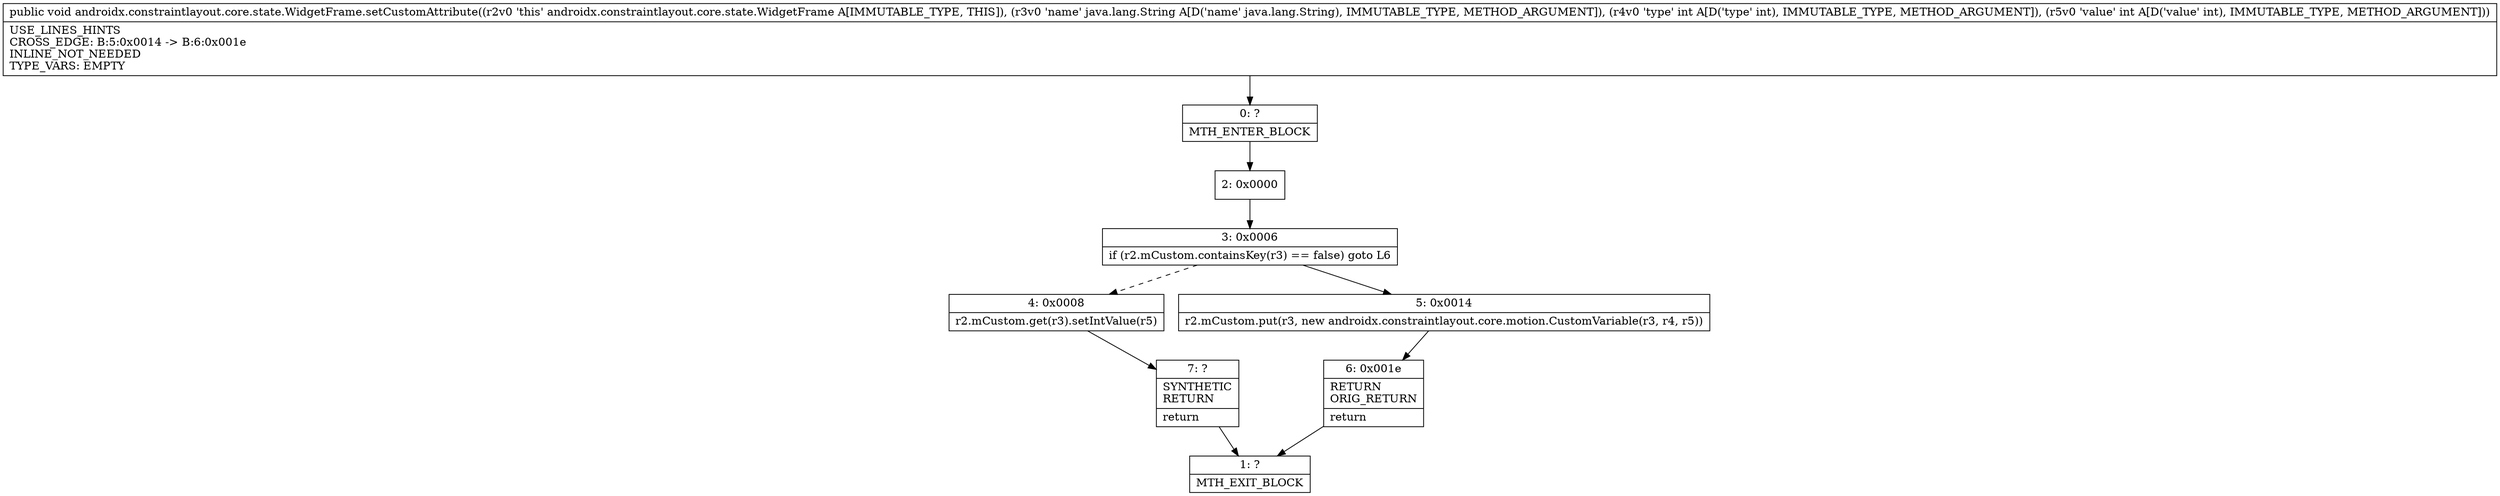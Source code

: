 digraph "CFG forandroidx.constraintlayout.core.state.WidgetFrame.setCustomAttribute(Ljava\/lang\/String;II)V" {
Node_0 [shape=record,label="{0\:\ ?|MTH_ENTER_BLOCK\l}"];
Node_2 [shape=record,label="{2\:\ 0x0000}"];
Node_3 [shape=record,label="{3\:\ 0x0006|if (r2.mCustom.containsKey(r3) == false) goto L6\l}"];
Node_4 [shape=record,label="{4\:\ 0x0008|r2.mCustom.get(r3).setIntValue(r5)\l}"];
Node_7 [shape=record,label="{7\:\ ?|SYNTHETIC\lRETURN\l|return\l}"];
Node_1 [shape=record,label="{1\:\ ?|MTH_EXIT_BLOCK\l}"];
Node_5 [shape=record,label="{5\:\ 0x0014|r2.mCustom.put(r3, new androidx.constraintlayout.core.motion.CustomVariable(r3, r4, r5))\l}"];
Node_6 [shape=record,label="{6\:\ 0x001e|RETURN\lORIG_RETURN\l|return\l}"];
MethodNode[shape=record,label="{public void androidx.constraintlayout.core.state.WidgetFrame.setCustomAttribute((r2v0 'this' androidx.constraintlayout.core.state.WidgetFrame A[IMMUTABLE_TYPE, THIS]), (r3v0 'name' java.lang.String A[D('name' java.lang.String), IMMUTABLE_TYPE, METHOD_ARGUMENT]), (r4v0 'type' int A[D('type' int), IMMUTABLE_TYPE, METHOD_ARGUMENT]), (r5v0 'value' int A[D('value' int), IMMUTABLE_TYPE, METHOD_ARGUMENT]))  | USE_LINES_HINTS\lCROSS_EDGE: B:5:0x0014 \-\> B:6:0x001e\lINLINE_NOT_NEEDED\lTYPE_VARS: EMPTY\l}"];
MethodNode -> Node_0;Node_0 -> Node_2;
Node_2 -> Node_3;
Node_3 -> Node_4[style=dashed];
Node_3 -> Node_5;
Node_4 -> Node_7;
Node_7 -> Node_1;
Node_5 -> Node_6;
Node_6 -> Node_1;
}

